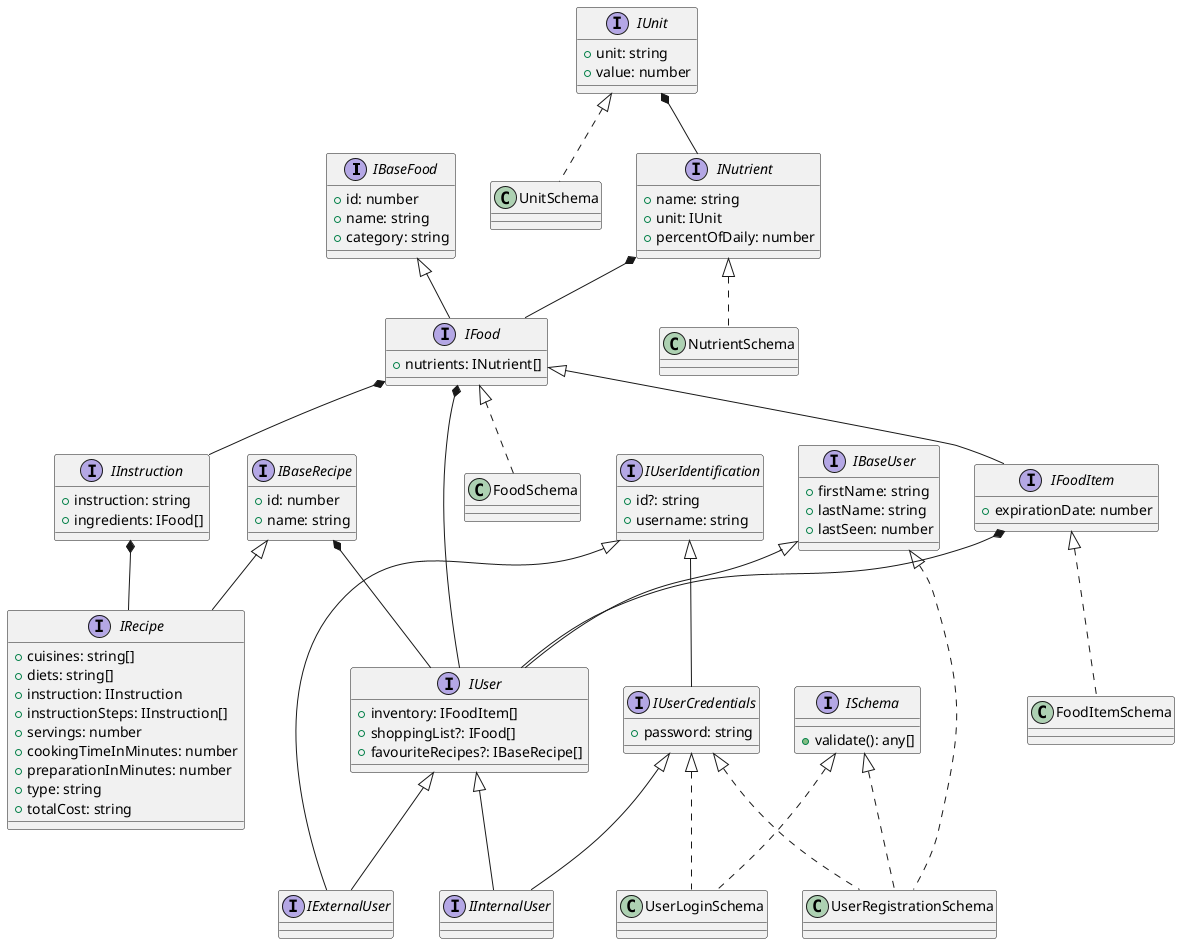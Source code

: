 @startuml DataModels
interface IBaseFood {
    + id: number
    + name: string
    + category: string
}

interface IFood extends IBaseFood {
    + nutrients: INutrient[]
}

interface INutrient {
    + name: string
    + unit: IUnit
    + percentOfDaily: number
}

interface IUnit {
    + unit: string
    + value: number
}

interface IFoodItem extends IFood {
    + expirationDate: number
}

class FoodSchema implements IFood {}

class FoodItemSchema implements IFoodItem {}

class UnitSchema implements IUnit {}

class NutrientSchema implements INutrient {}

interface IBaseUser {
    + firstName: string
    + lastName: string
    + lastSeen: number
}

interface IUser extends IBaseUser {
    + inventory: IFoodItem[]
    + shoppingList?: IFood[]
    + favouriteRecipes?: IBaseRecipe[]
}

interface IUserIdentification {
    + id?: string
    + username: string
}

interface IExternalUser extends IUserIdentification, IUser {

}

interface ISchema {
    + validate(): any[]
}

interface IUserCredentials extends IUserIdentification {
    + password: string
}

interface IInternalUser extends IUserCredentials, IUser {}

class UserLoginSchema implements IUserCredentials, ISchema {}

class UserRegistrationSchema implements IUserCredentials, IBaseUser, ISchema {}

interface IBaseRecipe {
    + id: number
    + name: string
}

interface IRecipe extends IBaseRecipe {
    + cuisines: string[]
    + diets: string[] 
    + instruction: IInstruction
    + instructionSteps: IInstruction[]
    + servings: number
    + cookingTimeInMinutes: number
    + preparationInMinutes: number
    + type: string
    + totalCost: string
}

interface IInstruction {
    + instruction: string
    + ingredients: IFood[]
}

IFood *-- IUser
IFoodItem *-- IUser
IBaseRecipe *-- IUser

IFood *-- IInstruction
IInstruction *-- IRecipe
INutrient *-- IFood
IUnit *-- INutrient

@enduml